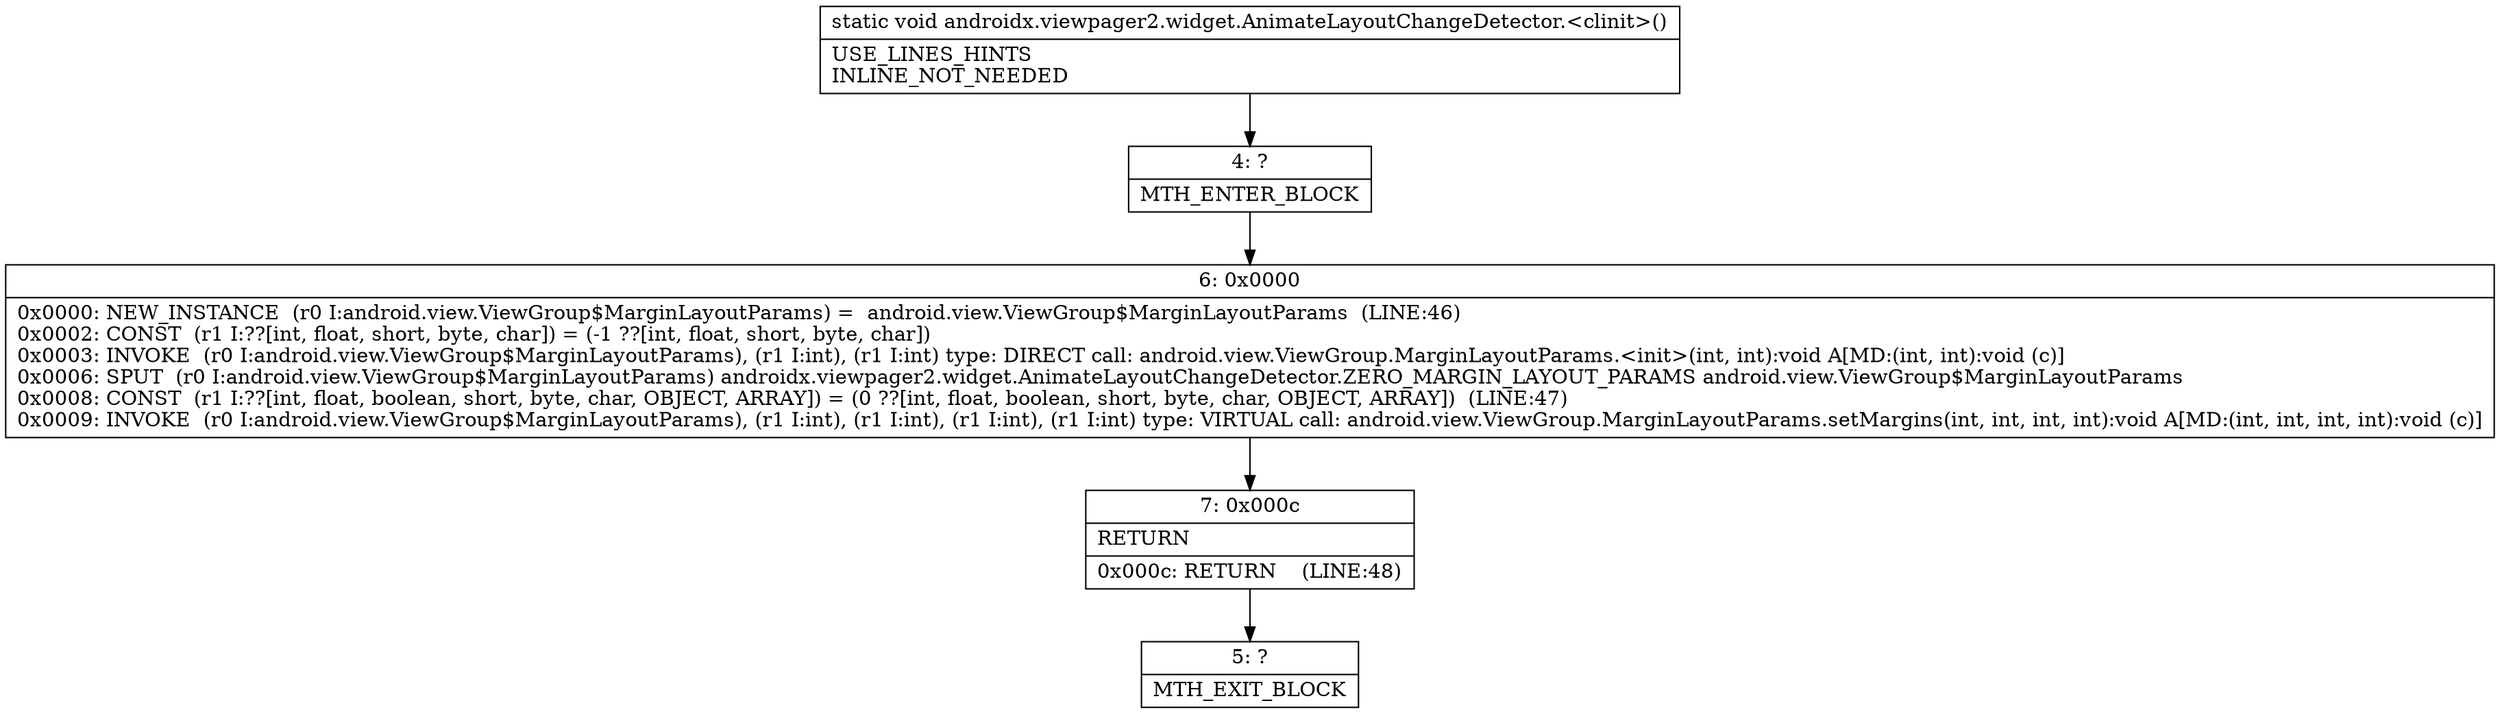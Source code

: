 digraph "CFG forandroidx.viewpager2.widget.AnimateLayoutChangeDetector.\<clinit\>()V" {
Node_4 [shape=record,label="{4\:\ ?|MTH_ENTER_BLOCK\l}"];
Node_6 [shape=record,label="{6\:\ 0x0000|0x0000: NEW_INSTANCE  (r0 I:android.view.ViewGroup$MarginLayoutParams) =  android.view.ViewGroup$MarginLayoutParams  (LINE:46)\l0x0002: CONST  (r1 I:??[int, float, short, byte, char]) = (\-1 ??[int, float, short, byte, char]) \l0x0003: INVOKE  (r0 I:android.view.ViewGroup$MarginLayoutParams), (r1 I:int), (r1 I:int) type: DIRECT call: android.view.ViewGroup.MarginLayoutParams.\<init\>(int, int):void A[MD:(int, int):void (c)]\l0x0006: SPUT  (r0 I:android.view.ViewGroup$MarginLayoutParams) androidx.viewpager2.widget.AnimateLayoutChangeDetector.ZERO_MARGIN_LAYOUT_PARAMS android.view.ViewGroup$MarginLayoutParams \l0x0008: CONST  (r1 I:??[int, float, boolean, short, byte, char, OBJECT, ARRAY]) = (0 ??[int, float, boolean, short, byte, char, OBJECT, ARRAY])  (LINE:47)\l0x0009: INVOKE  (r0 I:android.view.ViewGroup$MarginLayoutParams), (r1 I:int), (r1 I:int), (r1 I:int), (r1 I:int) type: VIRTUAL call: android.view.ViewGroup.MarginLayoutParams.setMargins(int, int, int, int):void A[MD:(int, int, int, int):void (c)]\l}"];
Node_7 [shape=record,label="{7\:\ 0x000c|RETURN\l|0x000c: RETURN    (LINE:48)\l}"];
Node_5 [shape=record,label="{5\:\ ?|MTH_EXIT_BLOCK\l}"];
MethodNode[shape=record,label="{static void androidx.viewpager2.widget.AnimateLayoutChangeDetector.\<clinit\>()  | USE_LINES_HINTS\lINLINE_NOT_NEEDED\l}"];
MethodNode -> Node_4;Node_4 -> Node_6;
Node_6 -> Node_7;
Node_7 -> Node_5;
}

